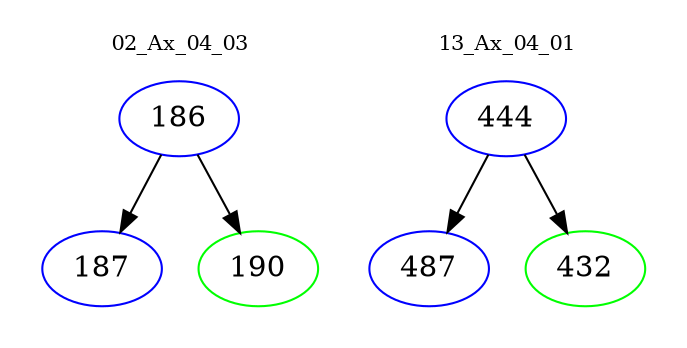 digraph{
subgraph cluster_0 {
color = white
label = "02_Ax_04_03";
fontsize=10;
T0_186 [label="186", color="blue"]
T0_186 -> T0_187 [color="black"]
T0_187 [label="187", color="blue"]
T0_186 -> T0_190 [color="black"]
T0_190 [label="190", color="green"]
}
subgraph cluster_1 {
color = white
label = "13_Ax_04_01";
fontsize=10;
T1_444 [label="444", color="blue"]
T1_444 -> T1_487 [color="black"]
T1_487 [label="487", color="blue"]
T1_444 -> T1_432 [color="black"]
T1_432 [label="432", color="green"]
}
}

